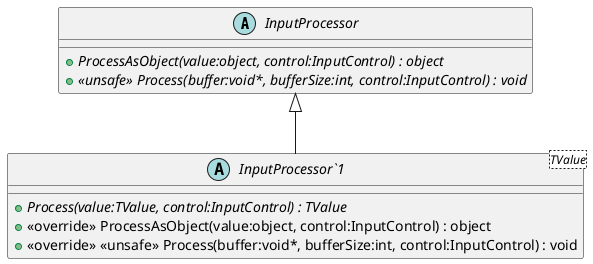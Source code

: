 @startuml
abstract class InputProcessor {
    + {abstract} ProcessAsObject(value:object, control:InputControl) : object
    + {abstract} <<unsafe>> Process(buffer:void*, bufferSize:int, control:InputControl) : void
}
abstract class "InputProcessor`1"<TValue> {
    + {abstract} Process(value:TValue, control:InputControl) : TValue
    + <<override>> ProcessAsObject(value:object, control:InputControl) : object
    + <<override>> <<unsafe>> Process(buffer:void*, bufferSize:int, control:InputControl) : void
}
InputProcessor <|-- "InputProcessor`1"
@enduml
